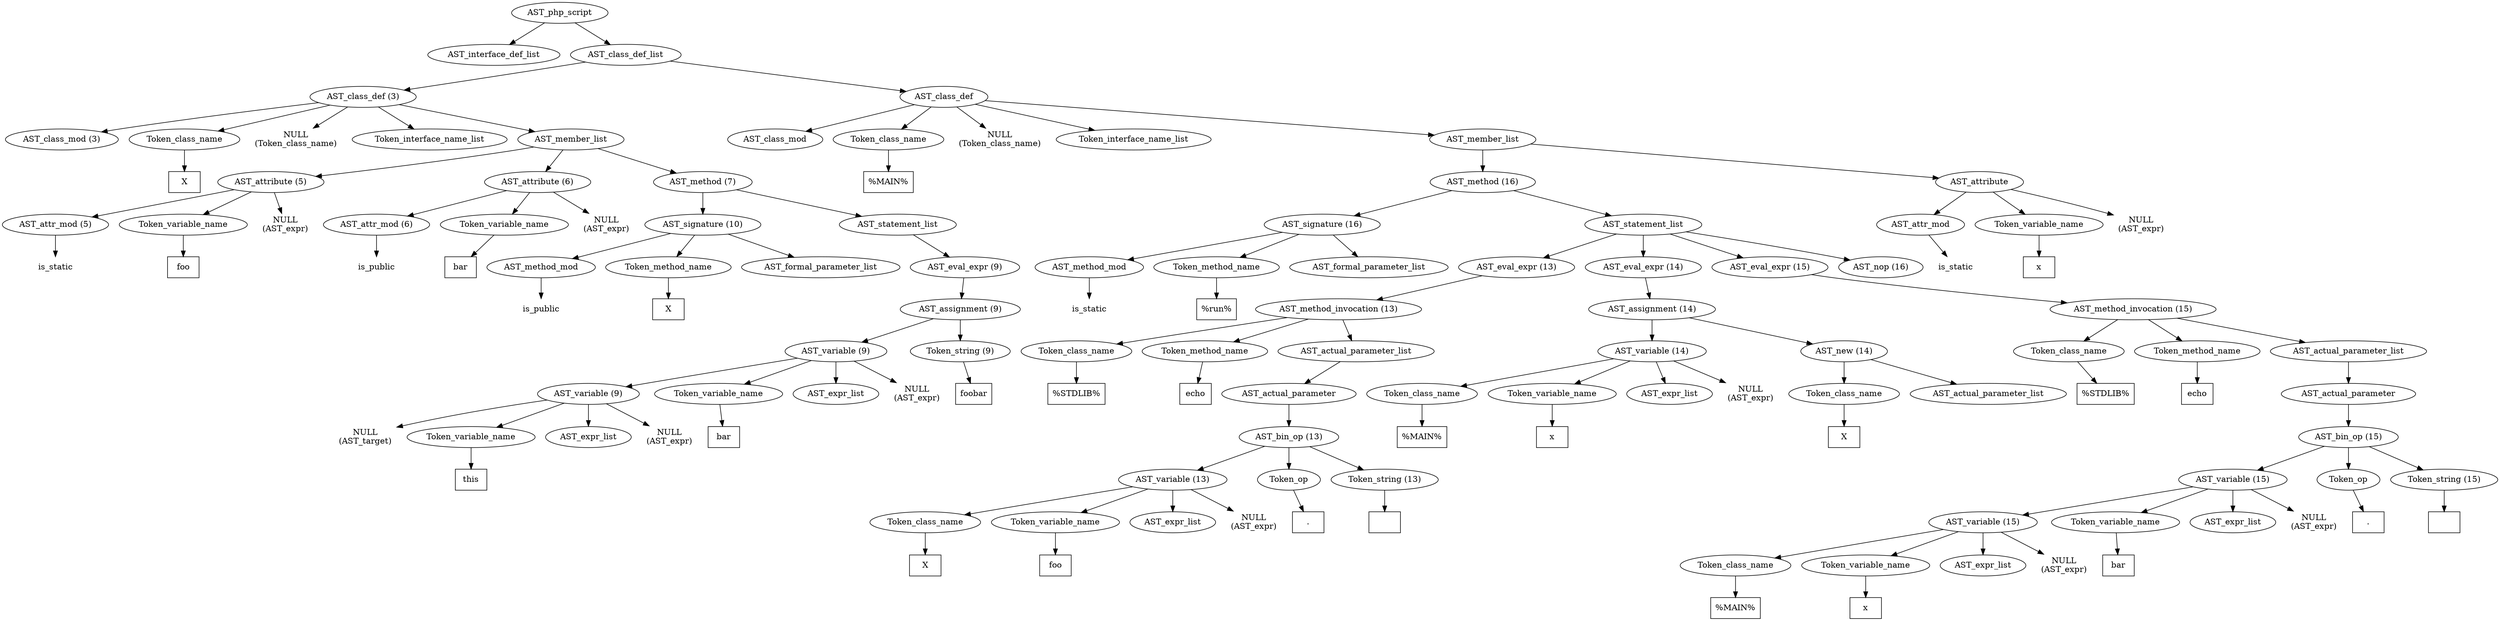 /*
 * AST in dot format generated by phc -- the PHP compiler
 */

digraph AST {
node_0 [label="AST_php_script"];
node_1 [label="AST_interface_def_list"];
node_2 [label="AST_class_def_list"];
node_3 [label="AST_class_def (3)"];
node_4 [label="AST_class_mod (3)"];
node_5 [label="Token_class_name"];
node_6 [label="X", shape=box]
node_5 -> node_6;
node_7 [label="NULL\n(Token_class_name)", shape=plaintext]
node_8 [label="Token_interface_name_list"];
node_9 [label="AST_member_list"];
node_10 [label="AST_attribute (5)"];
node_11 [label="AST_attr_mod (5)"];
node_12 [label="is_static", shape=plaintext]
node_11 -> node_12;
node_13 [label="Token_variable_name"];
node_14 [label="foo", shape=box]
node_13 -> node_14;
node_15 [label="NULL\n(AST_expr)", shape=plaintext]
node_10 -> node_15;
node_10 -> node_13;
node_10 -> node_11;
node_16 [label="AST_attribute (6)"];
node_17 [label="AST_attr_mod (6)"];
node_18 [label="is_public", shape=plaintext]
node_17 -> node_18;
node_19 [label="Token_variable_name"];
node_20 [label="bar", shape=box]
node_19 -> node_20;
node_21 [label="NULL\n(AST_expr)", shape=plaintext]
node_16 -> node_21;
node_16 -> node_19;
node_16 -> node_17;
node_22 [label="AST_method (7)"];
node_23 [label="AST_signature (10)"];
node_24 [label="AST_method_mod"];
node_25 [label="is_public", shape=plaintext]
node_24 -> node_25;
node_26 [label="Token_method_name"];
node_27 [label="X", shape=box]
node_26 -> node_27;
node_28 [label="AST_formal_parameter_list"];
node_23 -> node_28;
node_23 -> node_26;
node_23 -> node_24;
node_29 [label="AST_statement_list"];
node_30 [label="AST_eval_expr (9)"];
node_31 [label="AST_assignment (9)"];
node_32 [label="AST_variable (9)"];
node_33 [label="AST_variable (9)"];
node_34 [label="NULL\n(AST_target)", shape=plaintext]
node_35 [label="Token_variable_name"];
node_36 [label="this", shape=box]
node_35 -> node_36;
node_37 [label="AST_expr_list"];
node_38 [label="NULL\n(AST_expr)", shape=plaintext]
node_33 -> node_38;
node_33 -> node_37;
node_33 -> node_35;
node_33 -> node_34;
node_39 [label="Token_variable_name"];
node_40 [label="bar", shape=box]
node_39 -> node_40;
node_41 [label="AST_expr_list"];
node_42 [label="NULL\n(AST_expr)", shape=plaintext]
node_32 -> node_42;
node_32 -> node_41;
node_32 -> node_39;
node_32 -> node_33;
node_43 [label="Token_string (9)"];
node_44 [label="foobar", shape=box]
node_43 -> node_44;
node_31 -> node_43;
node_31 -> node_32;
node_30 -> node_31;
node_29 -> node_30;
node_22 -> node_29;
node_22 -> node_23;
node_9 -> node_22;
node_9 -> node_16;
node_9 -> node_10;
node_3 -> node_9;
node_3 -> node_8;
node_3 -> node_7;
node_3 -> node_5;
node_3 -> node_4;
node_45 [label="AST_class_def"];
node_46 [label="AST_class_mod"];
node_47 [label="Token_class_name"];
node_48 [label="%MAIN%", shape=box]
node_47 -> node_48;
node_49 [label="NULL\n(Token_class_name)", shape=plaintext]
node_50 [label="Token_interface_name_list"];
node_51 [label="AST_member_list"];
node_52 [label="AST_method (16)"];
node_53 [label="AST_signature (16)"];
node_54 [label="AST_method_mod"];
node_55 [label="is_static", shape=plaintext]
node_54 -> node_55;
node_56 [label="Token_method_name"];
node_57 [label="%run%", shape=box]
node_56 -> node_57;
node_58 [label="AST_formal_parameter_list"];
node_53 -> node_58;
node_53 -> node_56;
node_53 -> node_54;
node_59 [label="AST_statement_list"];
node_60 [label="AST_eval_expr (13)"];
node_61 [label="AST_method_invocation (13)"];
node_62 [label="Token_class_name"];
node_63 [label="%STDLIB%", shape=box]
node_62 -> node_63;
node_64 [label="Token_method_name"];
node_65 [label="echo", shape=box]
node_64 -> node_65;
node_66 [label="AST_actual_parameter_list"];
node_67 [label="AST_actual_parameter"];
node_68 [label="AST_bin_op (13)"];
node_69 [label="AST_variable (13)"];
node_70 [label="Token_class_name"];
node_71 [label="X", shape=box]
node_70 -> node_71;
node_72 [label="Token_variable_name"];
node_73 [label="foo", shape=box]
node_72 -> node_73;
node_74 [label="AST_expr_list"];
node_75 [label="NULL\n(AST_expr)", shape=plaintext]
node_69 -> node_75;
node_69 -> node_74;
node_69 -> node_72;
node_69 -> node_70;
node_76 [label="Token_op"];
node_77 [label=".", shape=box]
node_76 -> node_77;
node_78 [label="Token_string (13)"];
node_79 [label="", shape=box]
node_78 -> node_79;
node_68 -> node_78;
node_68 -> node_76;
node_68 -> node_69;
node_67 -> node_68;
node_66 -> node_67;
node_61 -> node_66;
node_61 -> node_64;
node_61 -> node_62;
node_60 -> node_61;
node_80 [label="AST_eval_expr (14)"];
node_81 [label="AST_assignment (14)"];
node_82 [label="AST_variable (14)"];
node_83 [label="Token_class_name"];
node_84 [label="%MAIN%", shape=box]
node_83 -> node_84;
node_85 [label="Token_variable_name"];
node_86 [label="x", shape=box]
node_85 -> node_86;
node_87 [label="AST_expr_list"];
node_88 [label="NULL\n(AST_expr)", shape=plaintext]
node_82 -> node_88;
node_82 -> node_87;
node_82 -> node_85;
node_82 -> node_83;
node_89 [label="AST_new (14)"];
node_90 [label="Token_class_name"];
node_91 [label="X", shape=box]
node_90 -> node_91;
node_92 [label="AST_actual_parameter_list"];
node_89 -> node_92;
node_89 -> node_90;
node_81 -> node_89;
node_81 -> node_82;
node_80 -> node_81;
node_93 [label="AST_eval_expr (15)"];
node_94 [label="AST_method_invocation (15)"];
node_95 [label="Token_class_name"];
node_96 [label="%STDLIB%", shape=box]
node_95 -> node_96;
node_97 [label="Token_method_name"];
node_98 [label="echo", shape=box]
node_97 -> node_98;
node_99 [label="AST_actual_parameter_list"];
node_100 [label="AST_actual_parameter"];
node_101 [label="AST_bin_op (15)"];
node_102 [label="AST_variable (15)"];
node_103 [label="AST_variable (15)"];
node_104 [label="Token_class_name"];
node_105 [label="%MAIN%", shape=box]
node_104 -> node_105;
node_106 [label="Token_variable_name"];
node_107 [label="x", shape=box]
node_106 -> node_107;
node_108 [label="AST_expr_list"];
node_109 [label="NULL\n(AST_expr)", shape=plaintext]
node_103 -> node_109;
node_103 -> node_108;
node_103 -> node_106;
node_103 -> node_104;
node_110 [label="Token_variable_name"];
node_111 [label="bar", shape=box]
node_110 -> node_111;
node_112 [label="AST_expr_list"];
node_113 [label="NULL\n(AST_expr)", shape=plaintext]
node_102 -> node_113;
node_102 -> node_112;
node_102 -> node_110;
node_102 -> node_103;
node_114 [label="Token_op"];
node_115 [label=".", shape=box]
node_114 -> node_115;
node_116 [label="Token_string (15)"];
node_117 [label="", shape=box]
node_116 -> node_117;
node_101 -> node_116;
node_101 -> node_114;
node_101 -> node_102;
node_100 -> node_101;
node_99 -> node_100;
node_94 -> node_99;
node_94 -> node_97;
node_94 -> node_95;
node_93 -> node_94;
node_118 [label="AST_nop (16)"];
node_59 -> node_118;
node_59 -> node_93;
node_59 -> node_80;
node_59 -> node_60;
node_52 -> node_59;
node_52 -> node_53;
node_119 [label="AST_attribute"];
node_120 [label="AST_attr_mod"];
node_121 [label="is_static", shape=plaintext]
node_120 -> node_121;
node_122 [label="Token_variable_name"];
node_123 [label="x", shape=box]
node_122 -> node_123;
node_124 [label="NULL\n(AST_expr)", shape=plaintext]
node_119 -> node_124;
node_119 -> node_122;
node_119 -> node_120;
node_51 -> node_119;
node_51 -> node_52;
node_45 -> node_51;
node_45 -> node_50;
node_45 -> node_49;
node_45 -> node_47;
node_45 -> node_46;
node_2 -> node_45;
node_2 -> node_3;
node_0 -> node_2;
node_0 -> node_1;
}
